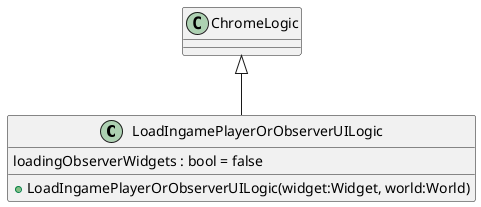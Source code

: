 @startuml
class LoadIngamePlayerOrObserverUILogic {
    loadingObserverWidgets : bool = false
    + LoadIngamePlayerOrObserverUILogic(widget:Widget, world:World)
}
ChromeLogic <|-- LoadIngamePlayerOrObserverUILogic
@enduml
